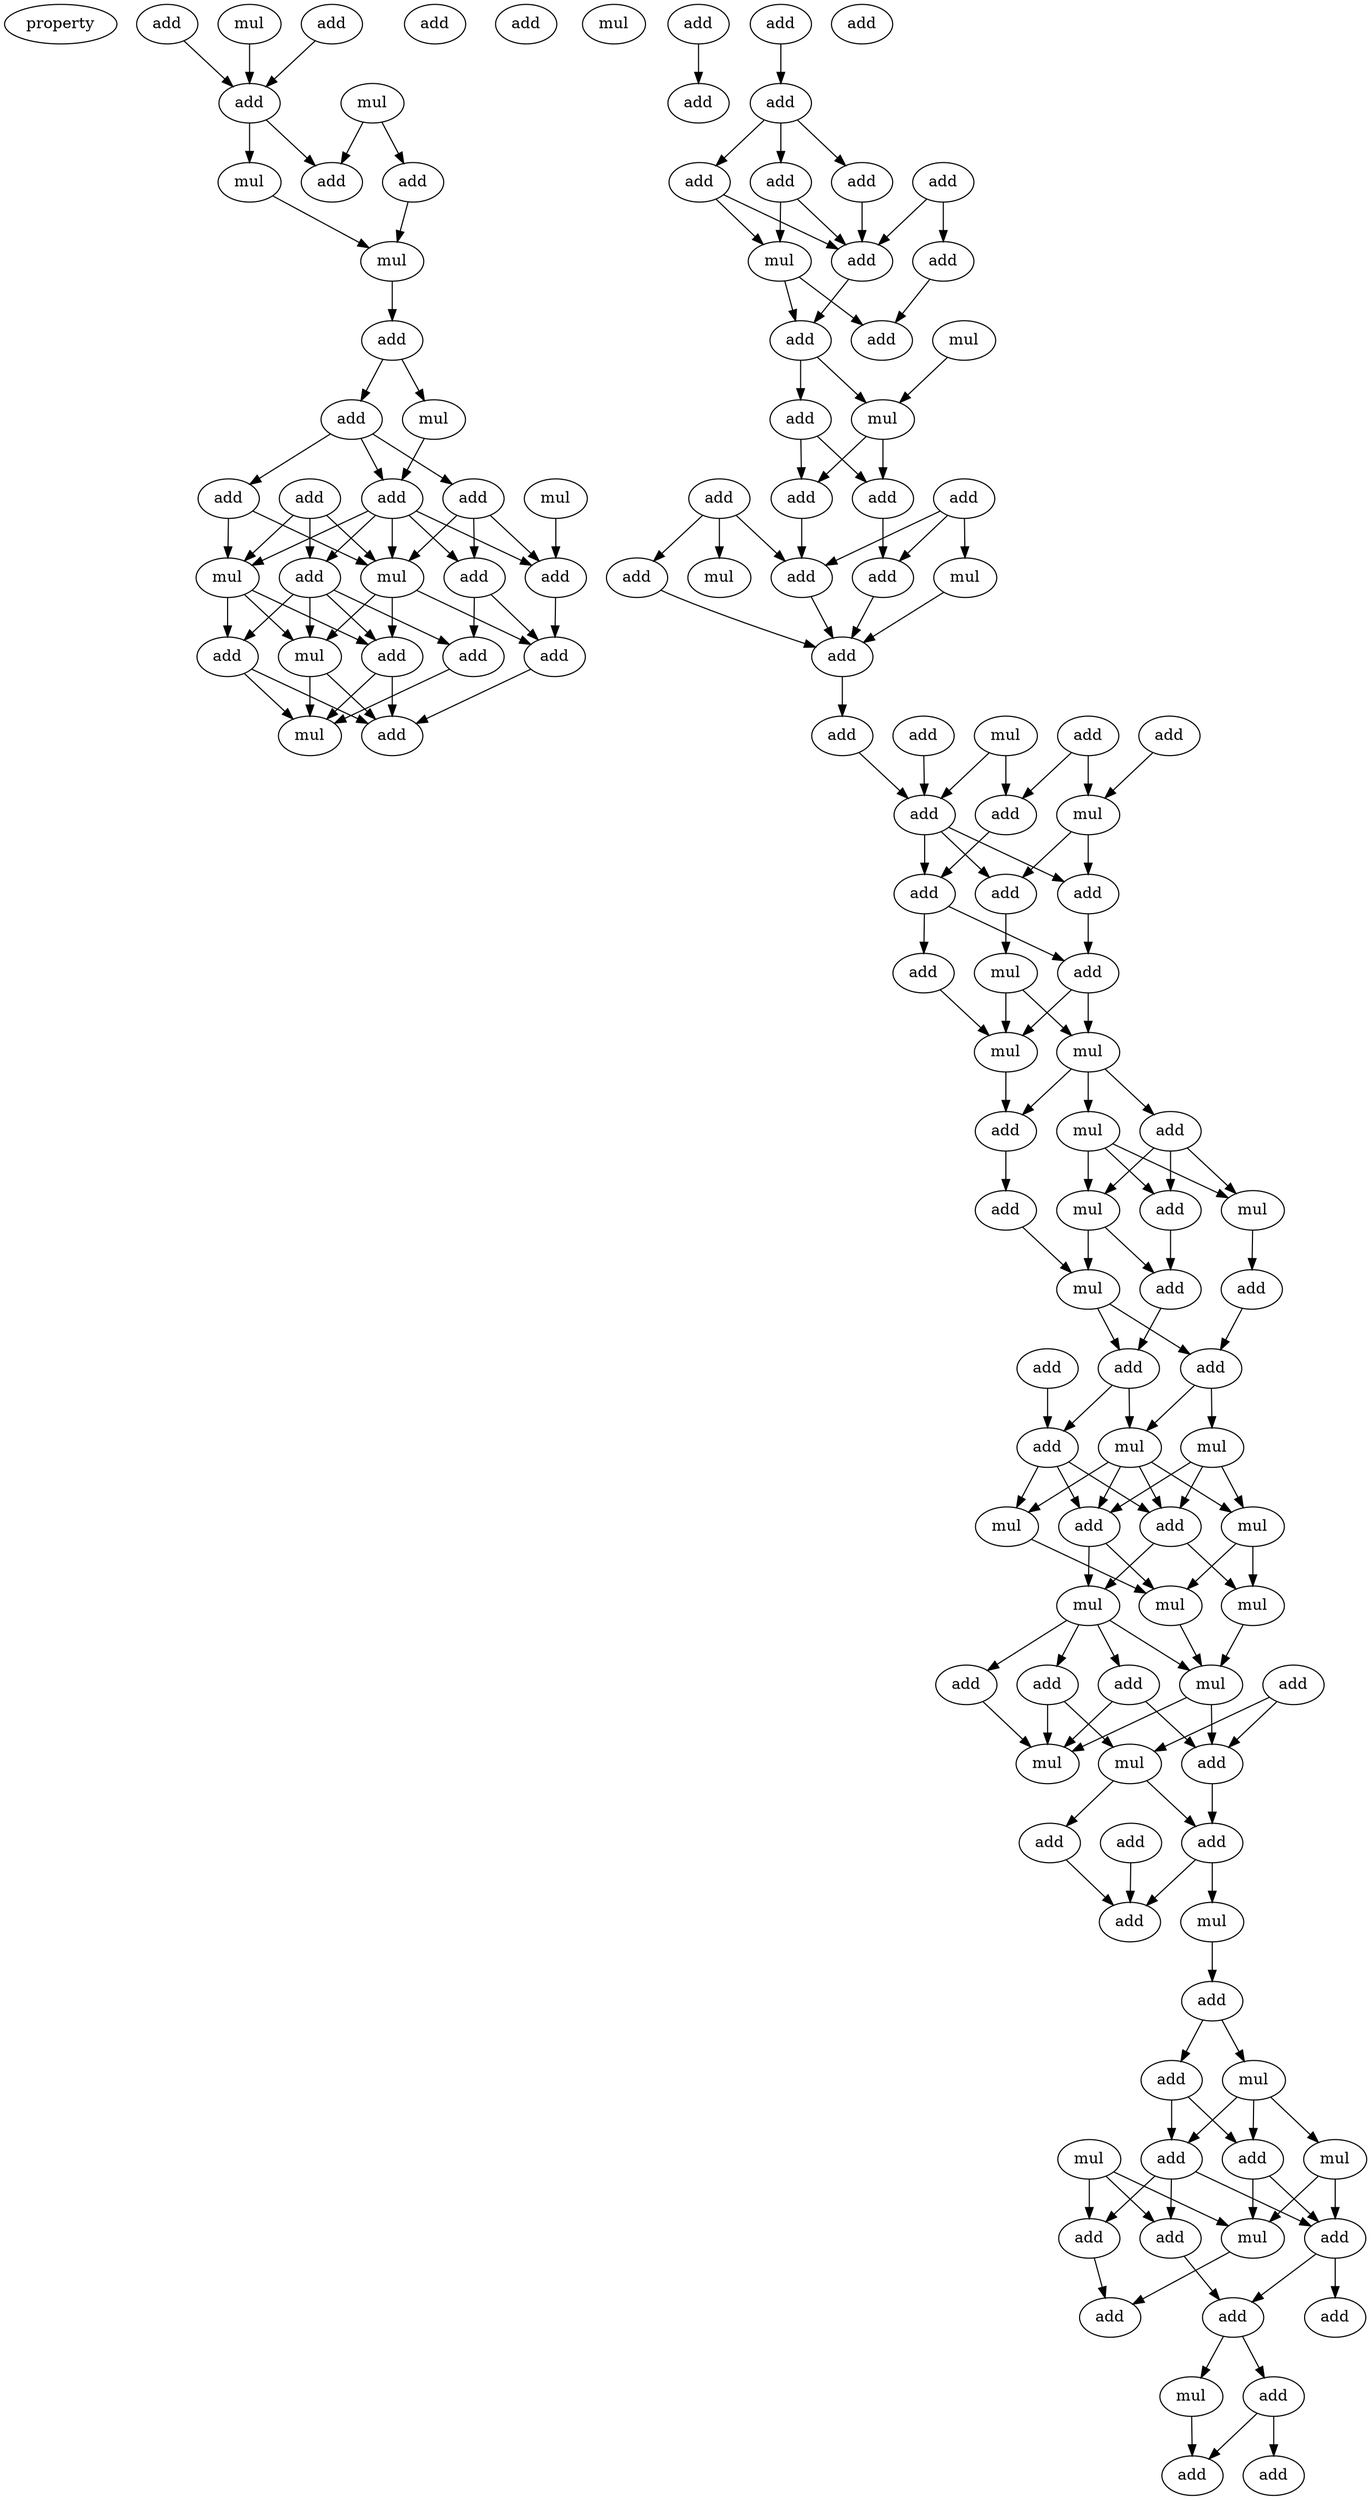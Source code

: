 digraph {
    node [fontcolor=black]
    property [mul=2,lf=1.9]
    0 [ label = add ];
    1 [ label = mul ];
    2 [ label = add ];
    3 [ label = mul ];
    4 [ label = add ];
    5 [ label = add ];
    6 [ label = add ];
    7 [ label = mul ];
    8 [ label = add ];
    9 [ label = mul ];
    10 [ label = add ];
    11 [ label = mul ];
    12 [ label = add ];
    13 [ label = add ];
    14 [ label = mul ];
    15 [ label = add ];
    16 [ label = mul ];
    17 [ label = add ];
    18 [ label = add ];
    19 [ label = add ];
    20 [ label = mul ];
    21 [ label = add ];
    22 [ label = add ];
    23 [ label = add ];
    24 [ label = mul ];
    25 [ label = mul ];
    26 [ label = add ];
    27 [ label = add ];
    28 [ label = add ];
    29 [ label = add ];
    30 [ label = mul ];
    31 [ label = add ];
    32 [ label = add ];
    33 [ label = add ];
    34 [ label = add ];
    35 [ label = add ];
    36 [ label = add ];
    37 [ label = add ];
    38 [ label = add ];
    39 [ label = add ];
    40 [ label = add ];
    41 [ label = mul ];
    42 [ label = add ];
    43 [ label = add ];
    44 [ label = add ];
    45 [ label = add ];
    46 [ label = mul ];
    47 [ label = add ];
    48 [ label = mul ];
    49 [ label = add ];
    50 [ label = add ];
    51 [ label = add ];
    52 [ label = add ];
    53 [ label = add ];
    54 [ label = add ];
    55 [ label = mul ];
    56 [ label = mul ];
    57 [ label = add ];
    58 [ label = add ];
    59 [ label = mul ];
    60 [ label = add ];
    61 [ label = add ];
    62 [ label = add ];
    63 [ label = add ];
    64 [ label = add ];
    65 [ label = mul ];
    66 [ label = add ];
    67 [ label = add ];
    68 [ label = add ];
    69 [ label = add ];
    70 [ label = add ];
    71 [ label = mul ];
    72 [ label = add ];
    73 [ label = mul ];
    74 [ label = mul ];
    75 [ label = mul ];
    76 [ label = add ];
    77 [ label = add ];
    78 [ label = mul ];
    79 [ label = add ];
    80 [ label = add ];
    81 [ label = mul ];
    82 [ label = mul ];
    83 [ label = add ];
    84 [ label = add ];
    85 [ label = add ];
    86 [ label = add ];
    87 [ label = add ];
    88 [ label = add ];
    89 [ label = mul ];
    90 [ label = mul ];
    91 [ label = mul ];
    92 [ label = add ];
    93 [ label = add ];
    94 [ label = mul ];
    95 [ label = mul ];
    96 [ label = mul ];
    97 [ label = mul ];
    98 [ label = add ];
    99 [ label = mul ];
    100 [ label = add ];
    101 [ label = add ];
    102 [ label = add ];
    103 [ label = add ];
    104 [ label = mul ];
    105 [ label = mul ];
    106 [ label = add ];
    107 [ label = add ];
    108 [ label = add ];
    109 [ label = add ];
    110 [ label = mul ];
    111 [ label = add ];
    112 [ label = add ];
    113 [ label = mul ];
    114 [ label = mul ];
    115 [ label = add ];
    116 [ label = add ];
    117 [ label = mul ];
    118 [ label = add ];
    119 [ label = mul ];
    120 [ label = add ];
    121 [ label = add ];
    122 [ label = add ];
    123 [ label = add ];
    124 [ label = add ];
    125 [ label = add ];
    126 [ label = mul ];
    127 [ label = add ];
    128 [ label = add ];
    0 -> 4 [ name = 0 ];
    1 -> 4 [ name = 1 ];
    2 -> 4 [ name = 2 ];
    3 -> 5 [ name = 3 ];
    3 -> 6 [ name = 4 ];
    4 -> 5 [ name = 5 ];
    4 -> 7 [ name = 6 ];
    6 -> 9 [ name = 7 ];
    7 -> 9 [ name = 8 ];
    9 -> 12 [ name = 9 ];
    12 -> 13 [ name = 10 ];
    12 -> 14 [ name = 11 ];
    13 -> 17 [ name = 12 ];
    13 -> 18 [ name = 13 ];
    13 -> 19 [ name = 14 ];
    14 -> 19 [ name = 15 ];
    15 -> 20 [ name = 16 ];
    15 -> 21 [ name = 17 ];
    15 -> 24 [ name = 18 ];
    16 -> 22 [ name = 19 ];
    17 -> 20 [ name = 20 ];
    17 -> 24 [ name = 21 ];
    18 -> 22 [ name = 22 ];
    18 -> 23 [ name = 23 ];
    18 -> 24 [ name = 24 ];
    19 -> 20 [ name = 25 ];
    19 -> 21 [ name = 26 ];
    19 -> 22 [ name = 27 ];
    19 -> 23 [ name = 28 ];
    19 -> 24 [ name = 29 ];
    20 -> 25 [ name = 30 ];
    20 -> 26 [ name = 31 ];
    20 -> 29 [ name = 32 ];
    21 -> 25 [ name = 33 ];
    21 -> 26 [ name = 34 ];
    21 -> 28 [ name = 35 ];
    21 -> 29 [ name = 36 ];
    22 -> 27 [ name = 37 ];
    23 -> 27 [ name = 38 ];
    23 -> 28 [ name = 39 ];
    24 -> 25 [ name = 40 ];
    24 -> 26 [ name = 41 ];
    24 -> 27 [ name = 42 ];
    25 -> 30 [ name = 43 ];
    25 -> 31 [ name = 44 ];
    26 -> 30 [ name = 45 ];
    26 -> 31 [ name = 46 ];
    27 -> 31 [ name = 47 ];
    28 -> 30 [ name = 48 ];
    29 -> 30 [ name = 49 ];
    29 -> 31 [ name = 50 ];
    32 -> 33 [ name = 51 ];
    34 -> 35 [ name = 52 ];
    35 -> 36 [ name = 53 ];
    35 -> 38 [ name = 54 ];
    35 -> 39 [ name = 55 ];
    36 -> 40 [ name = 56 ];
    36 -> 41 [ name = 57 ];
    37 -> 40 [ name = 58 ];
    37 -> 42 [ name = 59 ];
    38 -> 40 [ name = 60 ];
    39 -> 40 [ name = 61 ];
    39 -> 41 [ name = 62 ];
    40 -> 43 [ name = 63 ];
    41 -> 43 [ name = 64 ];
    41 -> 44 [ name = 65 ];
    42 -> 44 [ name = 66 ];
    43 -> 47 [ name = 67 ];
    43 -> 48 [ name = 68 ];
    46 -> 48 [ name = 69 ];
    47 -> 50 [ name = 70 ];
    47 -> 52 [ name = 71 ];
    48 -> 50 [ name = 72 ];
    48 -> 52 [ name = 73 ];
    49 -> 54 [ name = 74 ];
    49 -> 55 [ name = 75 ];
    49 -> 57 [ name = 76 ];
    50 -> 54 [ name = 77 ];
    51 -> 53 [ name = 78 ];
    51 -> 54 [ name = 79 ];
    51 -> 56 [ name = 80 ];
    52 -> 57 [ name = 81 ];
    53 -> 58 [ name = 82 ];
    54 -> 58 [ name = 83 ];
    55 -> 58 [ name = 84 ];
    57 -> 58 [ name = 85 ];
    58 -> 62 [ name = 86 ];
    59 -> 64 [ name = 87 ];
    59 -> 66 [ name = 88 ];
    60 -> 64 [ name = 89 ];
    61 -> 65 [ name = 90 ];
    61 -> 66 [ name = 91 ];
    62 -> 64 [ name = 92 ];
    63 -> 65 [ name = 93 ];
    64 -> 67 [ name = 94 ];
    64 -> 68 [ name = 95 ];
    64 -> 69 [ name = 96 ];
    65 -> 67 [ name = 97 ];
    65 -> 69 [ name = 98 ];
    66 -> 68 [ name = 99 ];
    67 -> 71 [ name = 100 ];
    68 -> 70 [ name = 101 ];
    68 -> 72 [ name = 102 ];
    69 -> 70 [ name = 103 ];
    70 -> 73 [ name = 104 ];
    70 -> 74 [ name = 105 ];
    71 -> 73 [ name = 106 ];
    71 -> 74 [ name = 107 ];
    72 -> 74 [ name = 108 ];
    73 -> 75 [ name = 109 ];
    73 -> 76 [ name = 110 ];
    73 -> 77 [ name = 111 ];
    74 -> 77 [ name = 112 ];
    75 -> 78 [ name = 113 ];
    75 -> 80 [ name = 114 ];
    75 -> 81 [ name = 115 ];
    76 -> 78 [ name = 116 ];
    76 -> 80 [ name = 117 ];
    76 -> 81 [ name = 118 ];
    77 -> 79 [ name = 119 ];
    78 -> 82 [ name = 120 ];
    78 -> 84 [ name = 121 ];
    79 -> 82 [ name = 122 ];
    80 -> 84 [ name = 123 ];
    81 -> 83 [ name = 124 ];
    82 -> 85 [ name = 125 ];
    82 -> 87 [ name = 126 ];
    83 -> 85 [ name = 127 ];
    84 -> 87 [ name = 128 ];
    85 -> 89 [ name = 129 ];
    85 -> 90 [ name = 130 ];
    86 -> 88 [ name = 131 ];
    87 -> 88 [ name = 132 ];
    87 -> 90 [ name = 133 ];
    88 -> 91 [ name = 134 ];
    88 -> 92 [ name = 135 ];
    88 -> 93 [ name = 136 ];
    89 -> 92 [ name = 137 ];
    89 -> 93 [ name = 138 ];
    89 -> 94 [ name = 139 ];
    90 -> 91 [ name = 140 ];
    90 -> 92 [ name = 141 ];
    90 -> 93 [ name = 142 ];
    90 -> 94 [ name = 143 ];
    91 -> 96 [ name = 144 ];
    92 -> 95 [ name = 145 ];
    92 -> 97 [ name = 146 ];
    93 -> 95 [ name = 147 ];
    93 -> 96 [ name = 148 ];
    94 -> 96 [ name = 149 ];
    94 -> 97 [ name = 150 ];
    95 -> 98 [ name = 151 ];
    95 -> 99 [ name = 152 ];
    95 -> 100 [ name = 153 ];
    95 -> 102 [ name = 154 ];
    96 -> 99 [ name = 155 ];
    97 -> 99 [ name = 156 ];
    98 -> 104 [ name = 157 ];
    98 -> 105 [ name = 158 ];
    99 -> 103 [ name = 159 ];
    99 -> 104 [ name = 160 ];
    100 -> 104 [ name = 161 ];
    101 -> 103 [ name = 162 ];
    101 -> 105 [ name = 163 ];
    102 -> 103 [ name = 164 ];
    102 -> 104 [ name = 165 ];
    103 -> 107 [ name = 166 ];
    105 -> 106 [ name = 167 ];
    105 -> 107 [ name = 168 ];
    106 -> 109 [ name = 169 ];
    107 -> 109 [ name = 170 ];
    107 -> 110 [ name = 171 ];
    108 -> 109 [ name = 172 ];
    110 -> 111 [ name = 173 ];
    111 -> 112 [ name = 174 ];
    111 -> 113 [ name = 175 ];
    112 -> 115 [ name = 176 ];
    112 -> 116 [ name = 177 ];
    113 -> 114 [ name = 178 ];
    113 -> 115 [ name = 179 ];
    113 -> 116 [ name = 180 ];
    114 -> 119 [ name = 181 ];
    114 -> 120 [ name = 182 ];
    115 -> 118 [ name = 183 ];
    115 -> 120 [ name = 184 ];
    115 -> 121 [ name = 185 ];
    116 -> 119 [ name = 186 ];
    116 -> 120 [ name = 187 ];
    117 -> 118 [ name = 188 ];
    117 -> 119 [ name = 189 ];
    117 -> 121 [ name = 190 ];
    118 -> 123 [ name = 191 ];
    119 -> 123 [ name = 192 ];
    120 -> 122 [ name = 193 ];
    120 -> 124 [ name = 194 ];
    121 -> 122 [ name = 195 ];
    122 -> 125 [ name = 196 ];
    122 -> 126 [ name = 197 ];
    125 -> 127 [ name = 198 ];
    125 -> 128 [ name = 199 ];
    126 -> 127 [ name = 200 ];
}
